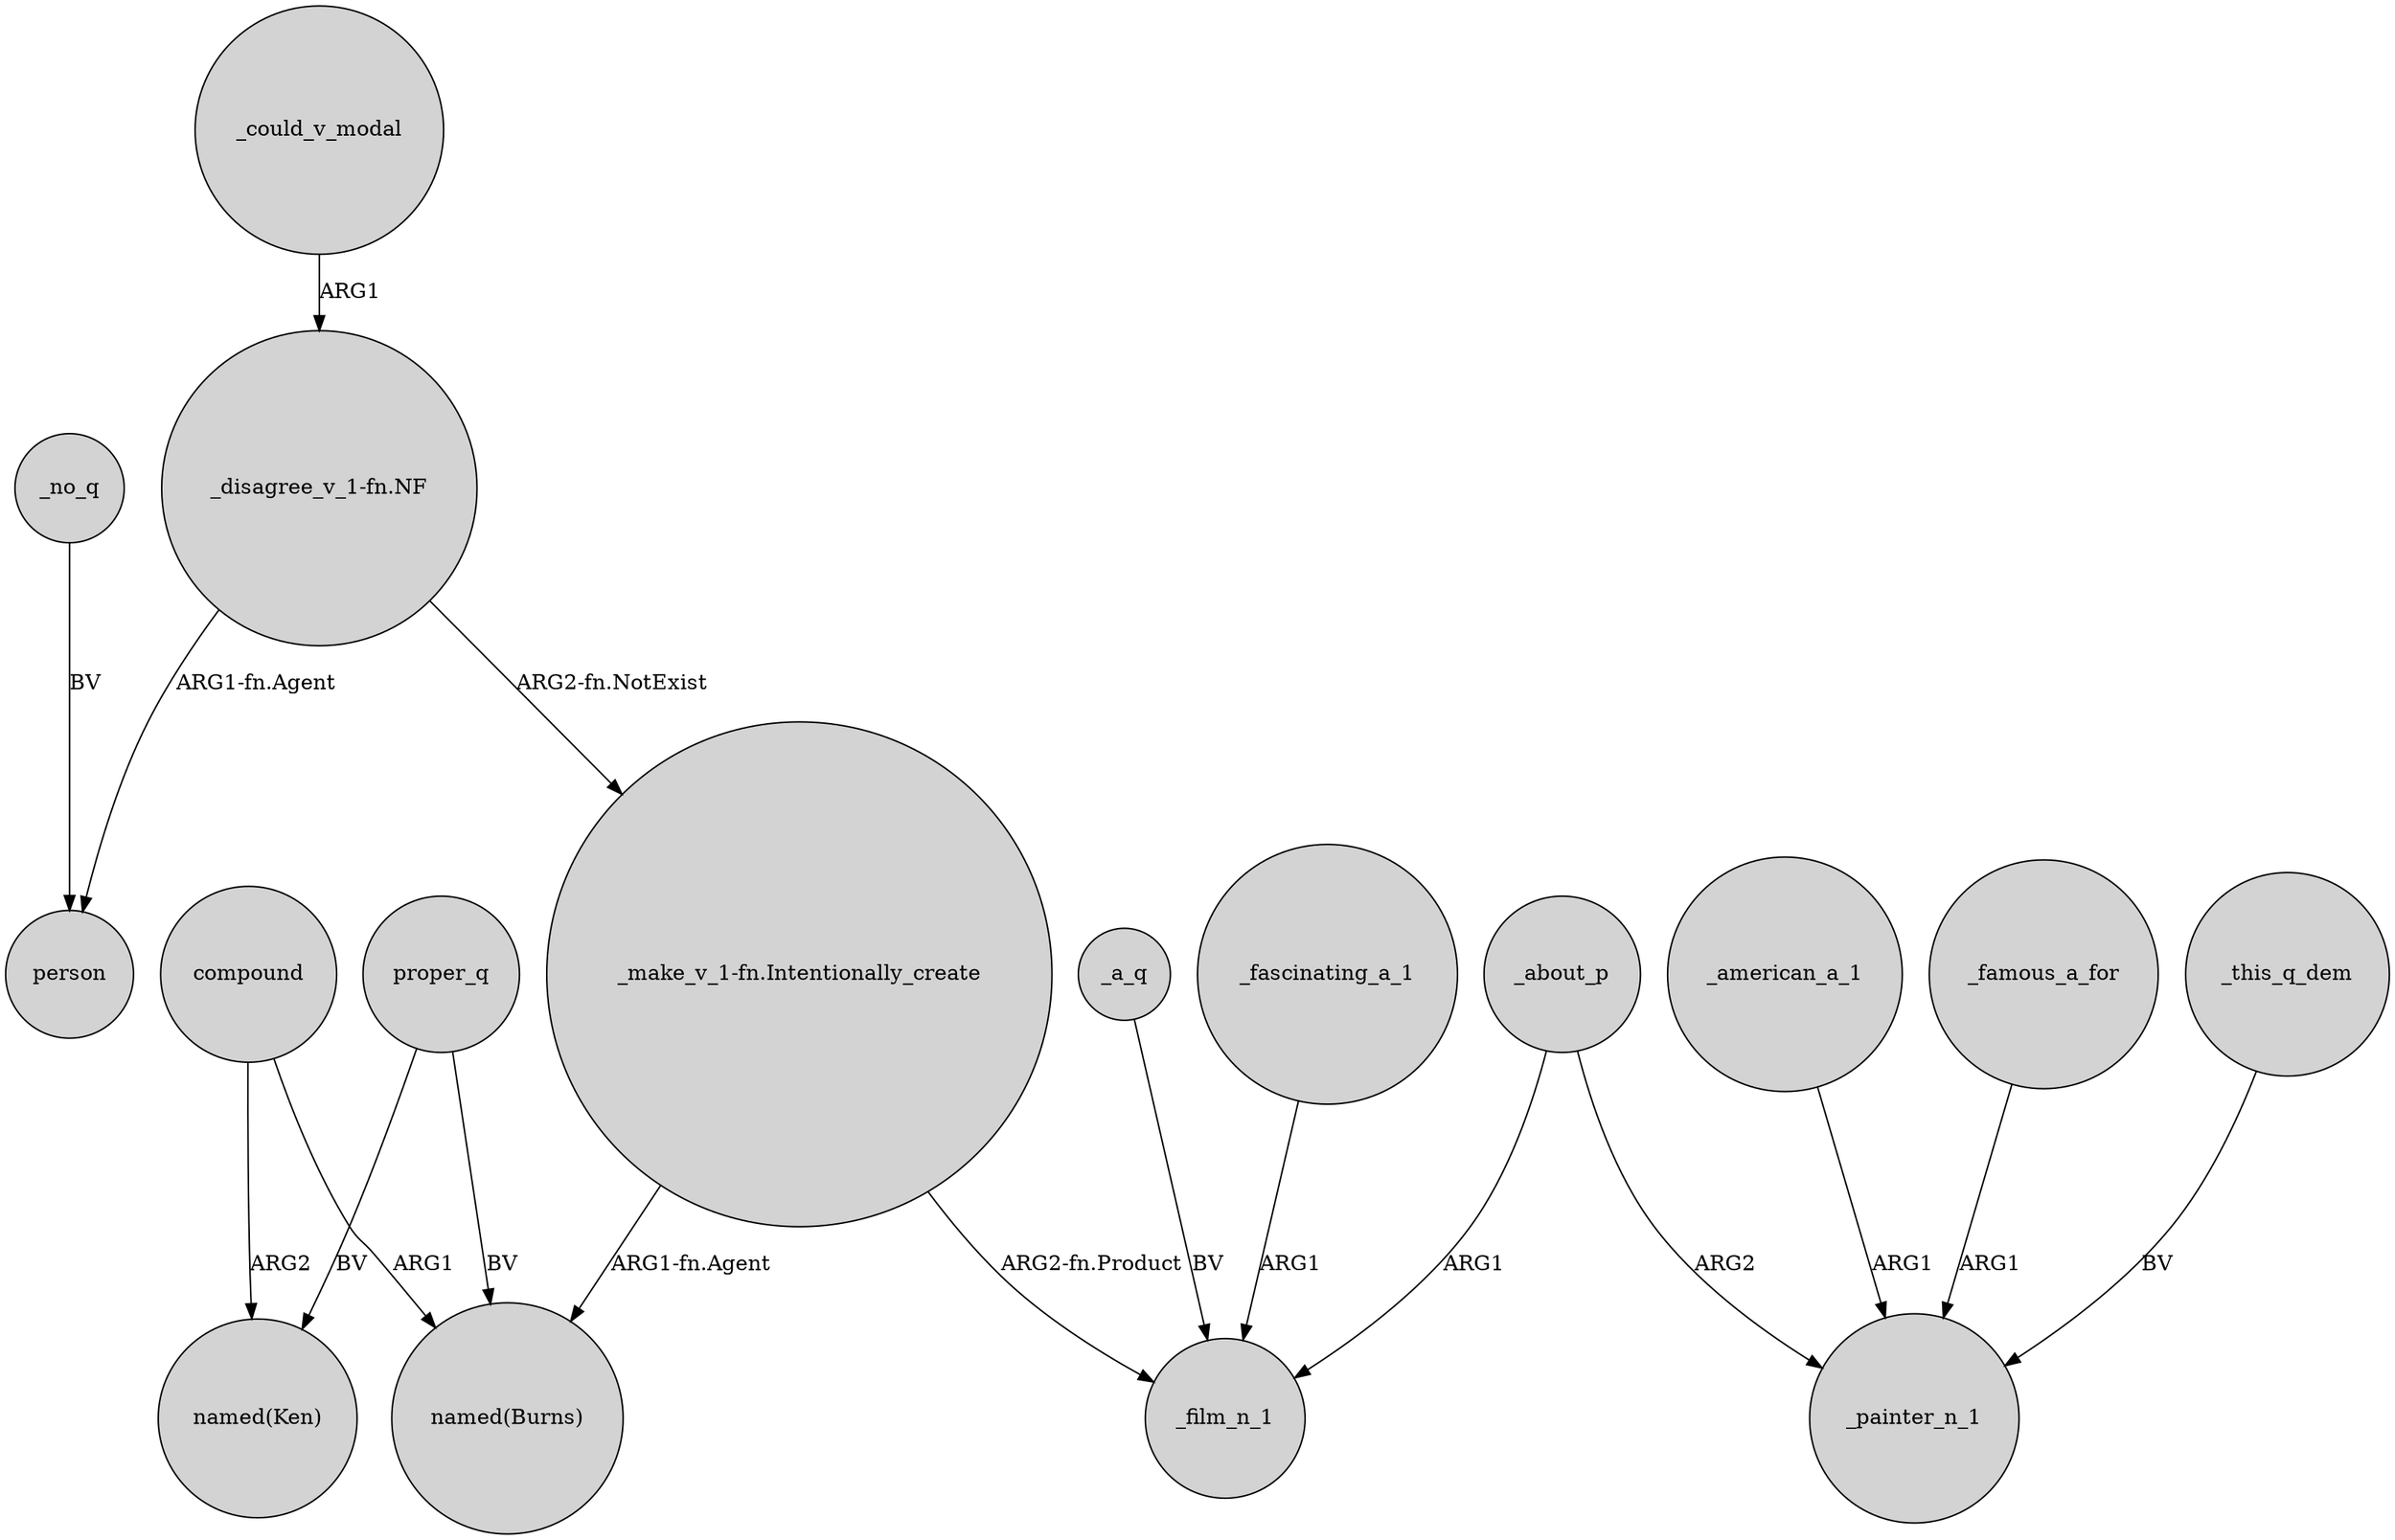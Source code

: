 digraph {
	node [shape=circle style=filled]
	"_disagree_v_1-fn.NF" -> person [label="ARG1-fn.Agent"]
	compound -> "named(Burns)" [label=ARG1]
	"_make_v_1-fn.Intentionally_create" -> "named(Burns)" [label="ARG1-fn.Agent"]
	_about_p -> _film_n_1 [label=ARG1]
	"_make_v_1-fn.Intentionally_create" -> _film_n_1 [label="ARG2-fn.Product"]
	_could_v_modal -> "_disagree_v_1-fn.NF" [label=ARG1]
	compound -> "named(Ken)" [label=ARG2]
	_a_q -> _film_n_1 [label=BV]
	_fascinating_a_1 -> _film_n_1 [label=ARG1]
	_american_a_1 -> _painter_n_1 [label=ARG1]
	proper_q -> "named(Ken)" [label=BV]
	_about_p -> _painter_n_1 [label=ARG2]
	_famous_a_for -> _painter_n_1 [label=ARG1]
	proper_q -> "named(Burns)" [label=BV]
	_no_q -> person [label=BV]
	_this_q_dem -> _painter_n_1 [label=BV]
	"_disagree_v_1-fn.NF" -> "_make_v_1-fn.Intentionally_create" [label="ARG2-fn.NotExist"]
}
